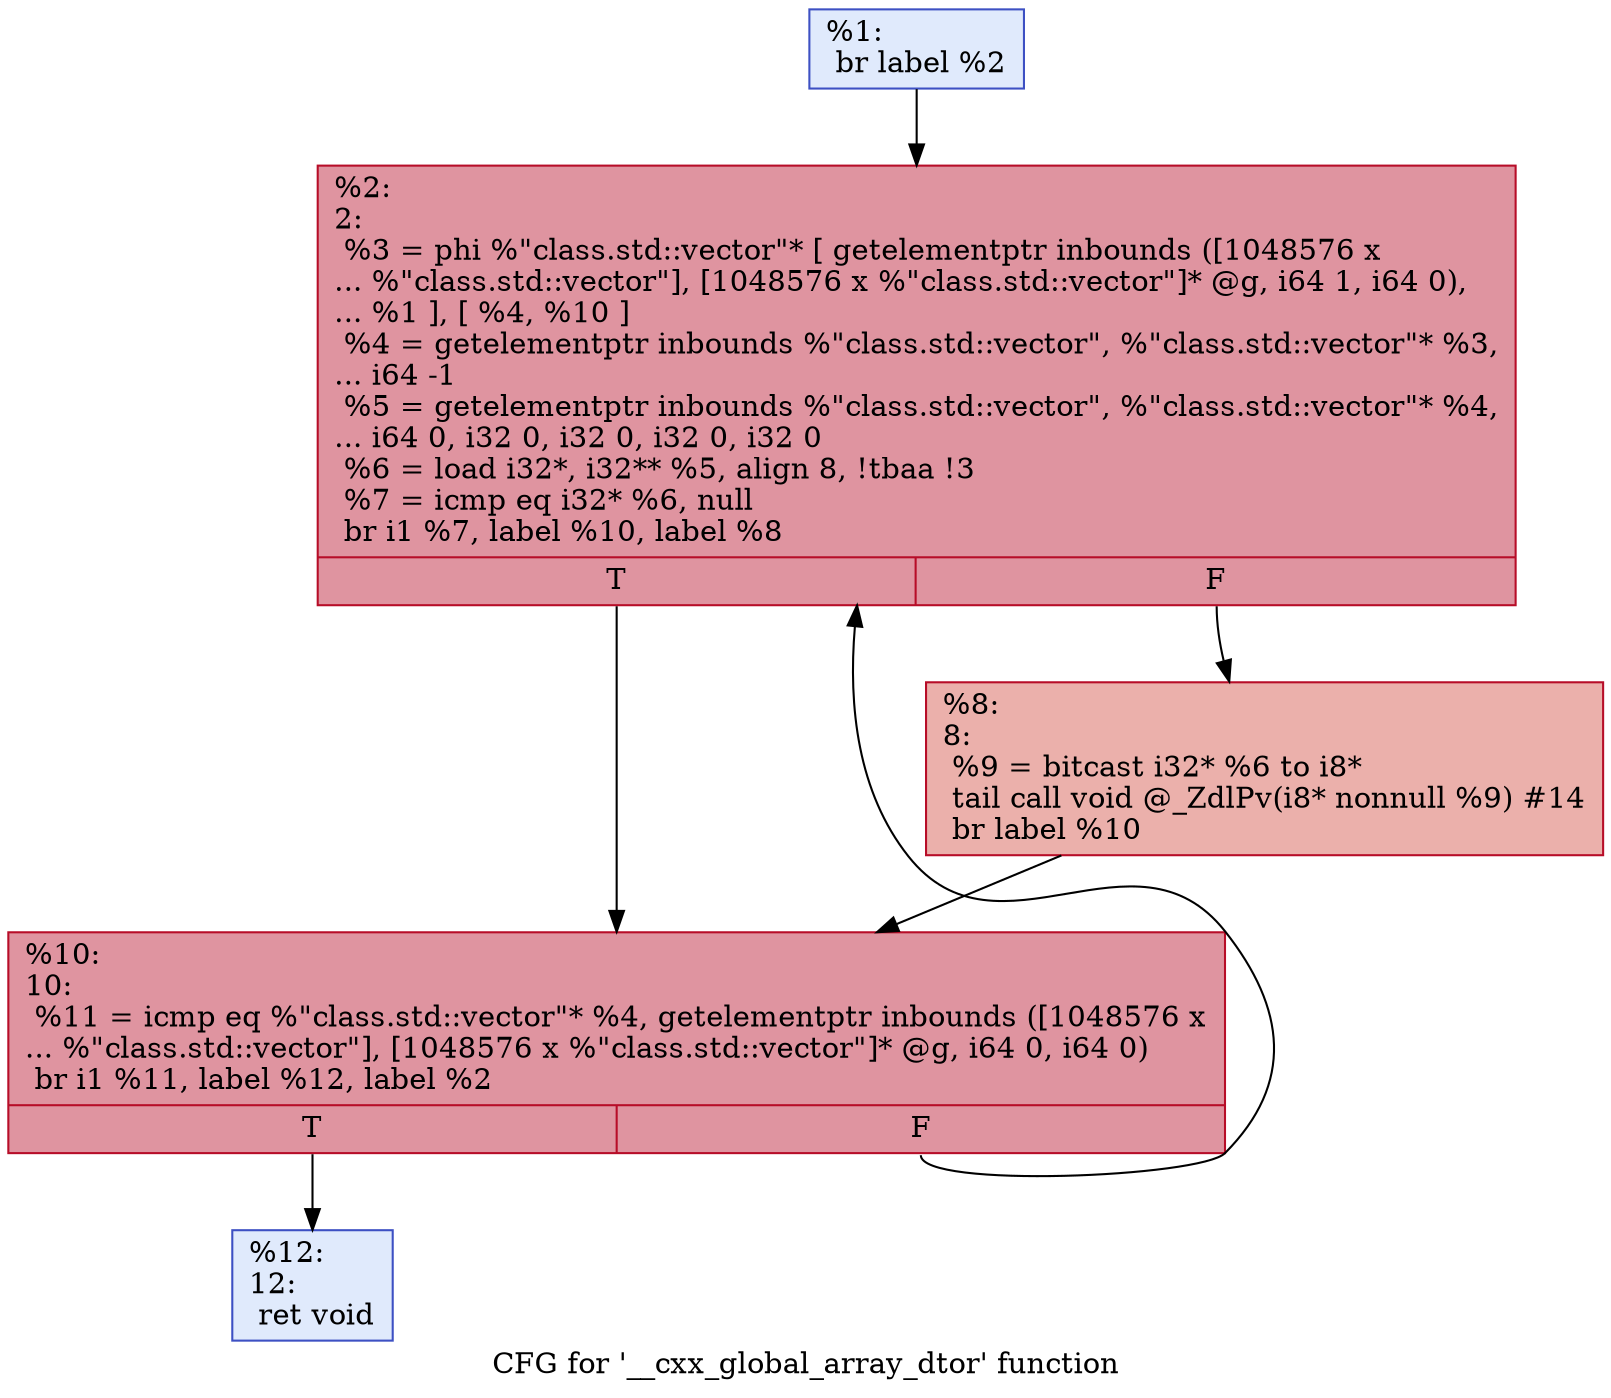 digraph "CFG for '__cxx_global_array_dtor' function" {
	label="CFG for '__cxx_global_array_dtor' function";

	Node0x557afd844ee0 [shape=record,color="#3d50c3ff", style=filled, fillcolor="#b9d0f970",label="{%1:\l  br label %2\l}"];
	Node0x557afd844ee0 -> Node0x557afd844f70;
	Node0x557afd844f70 [shape=record,color="#b70d28ff", style=filled, fillcolor="#b70d2870",label="{%2:\l2:                                                \l  %3 = phi %\"class.std::vector\"* [ getelementptr inbounds ([1048576 x\l... %\"class.std::vector\"], [1048576 x %\"class.std::vector\"]* @g, i64 1, i64 0),\l... %1 ], [ %4, %10 ]\l  %4 = getelementptr inbounds %\"class.std::vector\", %\"class.std::vector\"* %3,\l... i64 -1\l  %5 = getelementptr inbounds %\"class.std::vector\", %\"class.std::vector\"* %4,\l... i64 0, i32 0, i32 0, i32 0, i32 0\l  %6 = load i32*, i32** %5, align 8, !tbaa !3\l  %7 = icmp eq i32* %6, null\l  br i1 %7, label %10, label %8\l|{<s0>T|<s1>F}}"];
	Node0x557afd844f70:s0 -> Node0x557afd845330;
	Node0x557afd844f70:s1 -> Node0x557afd846160;
	Node0x557afd846160 [shape=record,color="#b70d28ff", style=filled, fillcolor="#d24b4070",label="{%8:\l8:                                                \l  %9 = bitcast i32* %6 to i8*\l  tail call void @_ZdlPv(i8* nonnull %9) #14\l  br label %10\l}"];
	Node0x557afd846160 -> Node0x557afd845330;
	Node0x557afd845330 [shape=record,color="#b70d28ff", style=filled, fillcolor="#b70d2870",label="{%10:\l10:                                               \l  %11 = icmp eq %\"class.std::vector\"* %4, getelementptr inbounds ([1048576 x\l... %\"class.std::vector\"], [1048576 x %\"class.std::vector\"]* @g, i64 0, i64 0)\l  br i1 %11, label %12, label %2\l|{<s0>T|<s1>F}}"];
	Node0x557afd845330:s0 -> Node0x557afd846700;
	Node0x557afd845330:s1 -> Node0x557afd844f70;
	Node0x557afd846700 [shape=record,color="#3d50c3ff", style=filled, fillcolor="#b9d0f970",label="{%12:\l12:                                               \l  ret void\l}"];
}
